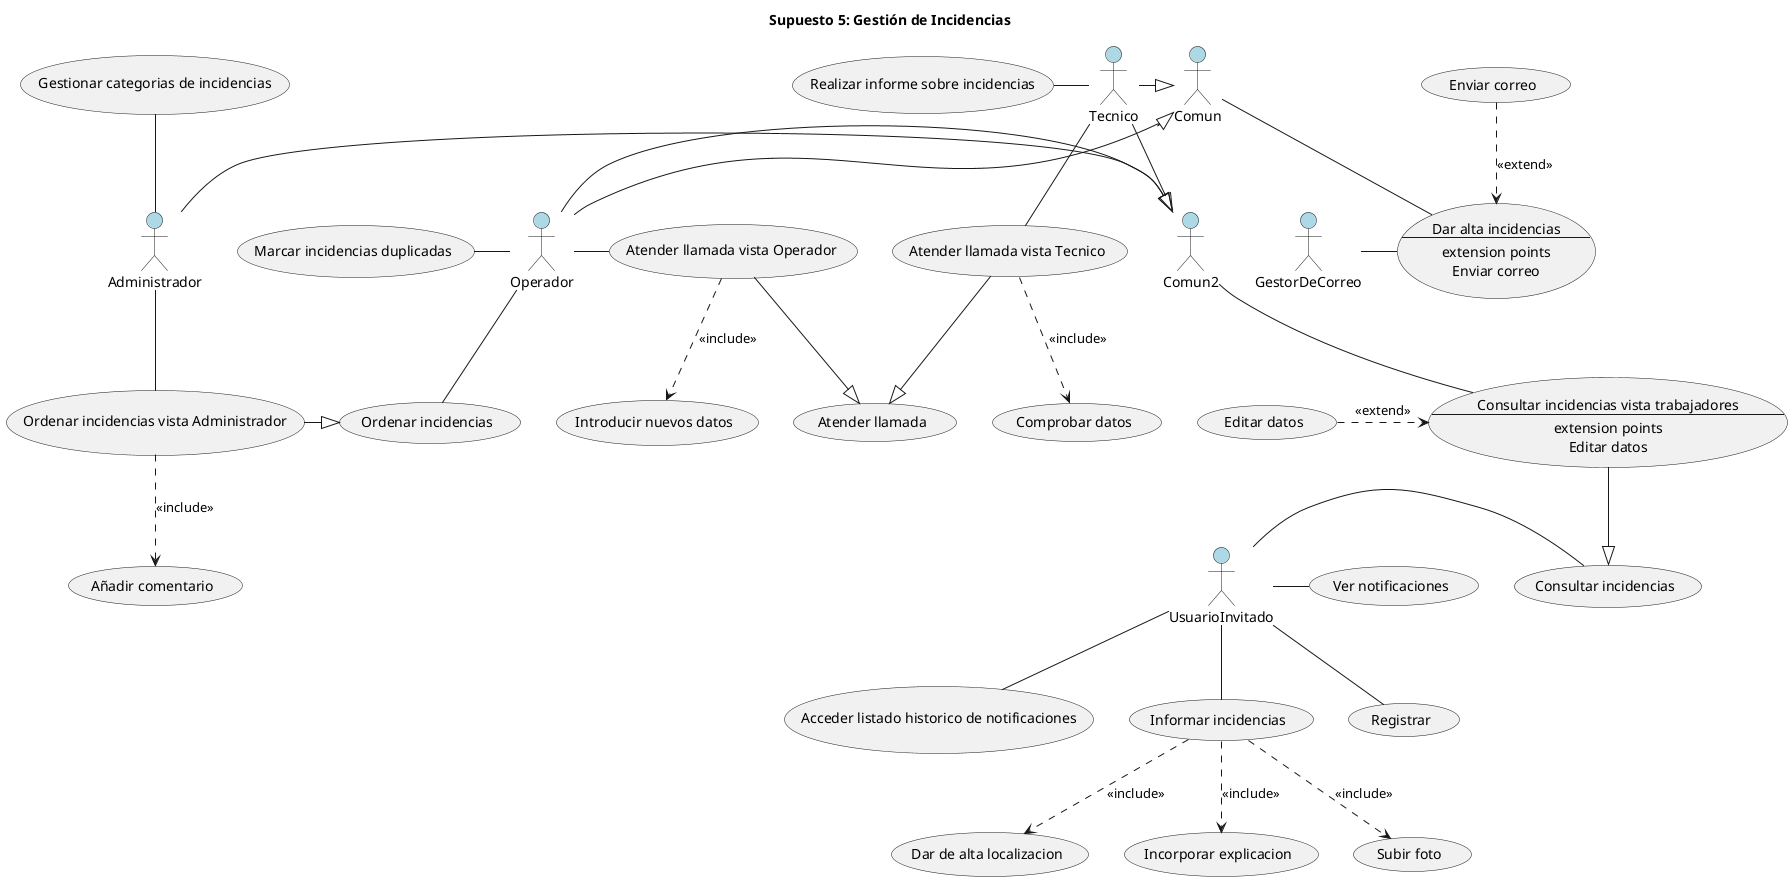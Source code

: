 @startuml gestionDeIncidencias
title Supuesto 5: Gestión de Incidencias

actor Administrador #LightBlue
actor Tecnico #LightBlue
actor Operador #LightBlue
actor UsuarioInvitado #LightBlue
actor GestorDeCorreo #LightBlue
actor Comun #LightBlue
actor Comun2 #LightBlue 

/'DEFINICIONES DE CASOS DE USO'/
"Gestionar categorias de incidencias" as (GCI)
"Ordenar incidencias vista Administrador" as (OIVA)
"Añadir comentario" as (AC)
"Realizar informe sobre incidencias" as (RISI)
"Atender llamada vista Tecnico" as (ALVT)
"Comprobar datos" as (CD)
"Ordenar incidencias" as (OI)
"Marcar incidencias duplicadas" as (MID)
"Atender llamada vista Operador" as (ALVO)
"Introducir nuevos datos" as (IND)
"Atender llamada" as (AL)
"Acceder listado historico de notificaciones" as (ALHN)
"Ver notificaciones" as (VN)
"Consultar incidencias" as (CI)
"Informar incidencias" as (II)
"Dar de alta localizacion" as (DAL)
"Incorporar explicacion" as (IE)
"Subir foto" as (SF)
"Registrar" as (R)
"Enviar correo" as (EC)
"Editar datos" as (ED)

usecase DAI as "Dar alta incidencias
--
extension points
Enviar correo"

usecase CIVT as "Consultar incidencias vista trabajadores
--
extension points
Editar datos"

/'HERENCIAS ENTRE ACTORES'/
Administrador -|> Comun2
Operador -up-|> Comun
Operador -|> Comun2
Tecnico -|> Comun
Tecnico -|> Comun2

/'RELACIONES DE LOS CASOS DE USO'/
Administrador -up- (GCI)
Administrador -down- (OIVA)
(OIVA) .down.> (AC) : <<include>>
(OIVA) -|> (OI)
Tecnico -left- (RISI)
Tecnico -down- (ALVT)
(ALVT) .down.> (CD) : <<include>>
(ALVT) -down-|> (AL)
Operador -left- (MID)
Operador - (ALVO)
Operador - (OI)
(ALVO) .down.> (IND) : <<include>>
(ALVO) -|> (AL)
UsuarioInvitado -down- (ALHN)
UsuarioInvitado -right- (CI)
UsuarioInvitado -down- (R)
UsuarioInvitado -down- (II)
UsuarioInvitado - (VN)
(II) .down.> (DAL) : <<include>>
(II) .down.> (IE) : <<include>>
(II) .down.> (SF) : <<include>>
Comun -down- (DAI)
(EC) .down.> (DAI) : <<extend>>
GestorDeCorreo - (DAI)
Comun2 -down- (CIVT)
(ED) .right.> (CIVT) : <<extend>>
(CIVT) -down-|> (CI)

@enduml